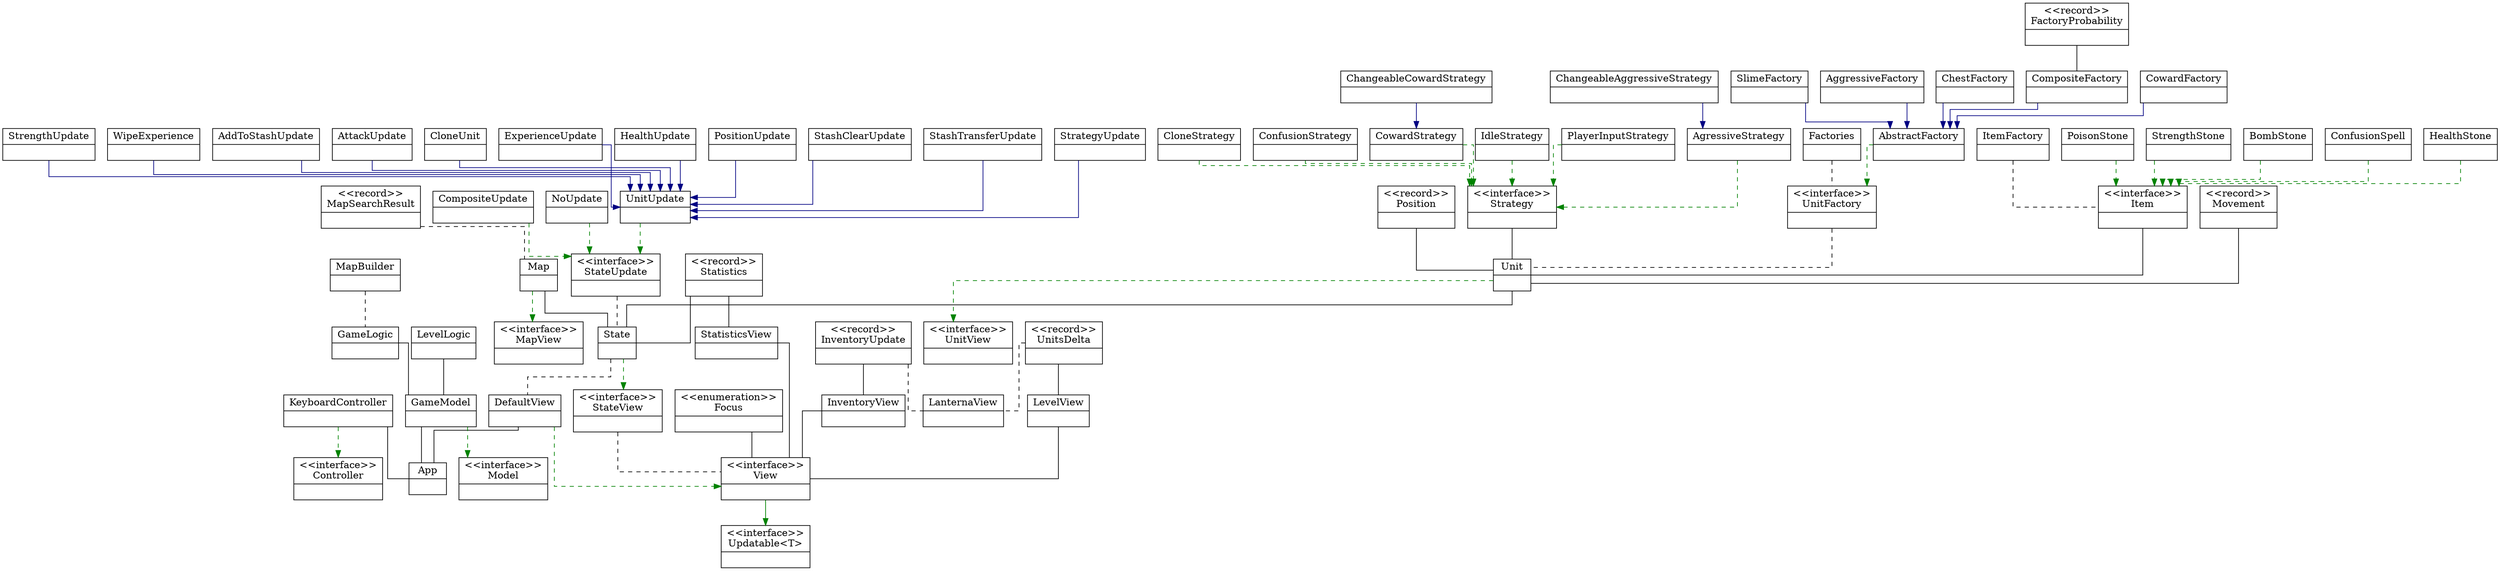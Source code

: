 digraph "Rouge" {

splines  = ortho;
fontname = "Inconsolata";

node [colorscheme = ylgnbu4];
edge [colorscheme = dark28, dir = both];

AbstractFactory              [shape = record, label = "{ AbstractFactory |  }"];
AddToStashUpdate             [shape = record, label = "{ AddToStashUpdate |  }"];
AggressiveFactory            [shape = record, label = "{ AggressiveFactory |  }"];
AgressiveStrategy            [shape = record, label = "{ AgressiveStrategy |  }"];
App                          [shape = record, label = "{ App |  }"];
AttackUpdate                 [shape = record, label = "{ AttackUpdate |  }"];
BombStone                    [shape = record, label = "{ BombStone |  }"];
ChangeableAggressiveStrategy [shape = record, label = "{ ChangeableAggressiveStrategy |  }"];
ChangeableCowardStrategy     [shape = record, label = "{ ChangeableCowardStrategy |  }"];
ChestFactory                 [shape = record, label = "{ ChestFactory |  }"];
CloneStrategy                [shape = record, label = "{ CloneStrategy |  }"];
CloneUnit                    [shape = record, label = "{ CloneUnit |  }"];
CompositeFactory             [shape = record, label = "{ CompositeFactory |  }"];
CompositeUpdate              [shape = record, label = "{ CompositeUpdate |  }"];
ConfusionSpell               [shape = record, label = "{ ConfusionSpell |  }"];
ConfusionStrategy            [shape = record, label = "{ ConfusionStrategy |  }"];
Controller                   [shape = record, label = "{ \<\<interface\>\>\nController |  }"];
CowardFactory                [shape = record, label = "{ CowardFactory |  }"];
CowardStrategy               [shape = record, label = "{ CowardStrategy |  }"];
DefaultView                  [shape = record, label = "{ DefaultView |  }"];
ExperienceUpdate             [shape = record, label = "{ ExperienceUpdate |  }"];
Factories                    [shape = record, label = "{ Factories |  }"];
FactoryProbability           [shape = record, label = "{ \<\<record\>\>\nFactoryProbability |  }"];
Focus                        [shape = record, label = "{ \<\<enumeration\>\>\nFocus |  }"];
GameLogic                    [shape = record, label = "{ GameLogic |  }"];
GameModel                    [shape = record, label = "{ GameModel |  }"];
HealthStone                  [shape = record, label = "{ HealthStone |  }"];
HealthUpdate                 [shape = record, label = "{ HealthUpdate |  }"];
IdleStrategy                 [shape = record, label = "{ IdleStrategy |  }"];
InventoryUpdate              [shape = record, label = "{ \<\<record\>\>\nInventoryUpdate |  }"];
InventoryView                [shape = record, label = "{ InventoryView |  }"];
Item                         [shape = record, label = "{ \<\<interface\>\>\nItem |  }"];
ItemFactory                  [shape = record, label = "{ ItemFactory |  }"];
KeyboardController           [shape = record, label = "{ KeyboardController |  }"];
LanternaView                 [shape = record, label = "{ LanternaView |  }"];
LevelLogic                   [shape = record, label = "{ LevelLogic |  }"];
LevelView                    [shape = record, label = "{ LevelView |  }"];
Map                          [shape = record, label = "{ Map |  }"];
MapBuilder                   [shape = record, label = "{ MapBuilder |  }"];
MapSearchResult              [shape = record, label = "{ \<\<record\>\>\nMapSearchResult |  }"];
MapView                      [shape = record, label = "{ \<\<interface\>\>\nMapView |  }"];
Model                        [shape = record, label = "{ \<\<interface\>\>\nModel |  }"];
Movement                     [shape = record, label = "{ \<\<record\>\>\nMovement |  }"];
NoUpdate                     [shape = record, label = "{ NoUpdate |  }"];
PlayerInputStrategy          [shape = record, label = "{ PlayerInputStrategy |  }"];
PoisonStone                  [shape = record, label = "{ PoisonStone |  }"];
Position                     [shape = record, label = "{ \<\<record\>\>\nPosition |  }"];
PositionUpdate               [shape = record, label = "{ PositionUpdate |  }"];
SlimeFactory                 [shape = record, label = "{ SlimeFactory |  }"];
StashClearUpdate             [shape = record, label = "{ StashClearUpdate |  }"];
StashTransferUpdate          [shape = record, label = "{ StashTransferUpdate |  }"];
State                        [shape = record, label = "{ State |  }"];
StateUpdate                  [shape = record, label = "{ \<\<interface\>\>\nStateUpdate |  }"];
StateView                    [shape = record, label = "{ \<\<interface\>\>\nStateView |  }"];
Statistics                   [shape = record, label = "{ \<\<record\>\>\nStatistics |  }"];
StatisticsView               [shape = record, label = "{ StatisticsView |  }"];
Strategy                     [shape = record, label = "{ \<\<interface\>\>\nStrategy |  }"];
StrategyUpdate               [shape = record, label = "{ StrategyUpdate |  }"];
StrengthStone                [shape = record, label = "{ StrengthStone |  }"];
StrengthUpdate               [shape = record, label = "{ StrengthUpdate |  }"];
Unit                         [shape = record, label = "{ Unit |  }"];
UnitFactory                  [shape = record, label = "{ \<\<interface\>\>\nUnitFactory |  }"];
UnitUpdate                   [shape = record, label = "{ UnitUpdate |  }"];
UnitView                     [shape = record, label = "{ \<\<interface\>\>\nUnitView |  }"];
UnitsDelta                   [shape = record, label = "{ \<\<record\>\>\nUnitsDelta |  }"];
"Updatable<T>"               [shape = record, label = "{ \<\<interface\>\>\nUpdatable\<T\> |  }"];
View                         [shape = record, label = "{ \<\<interface\>\>\nView |  }"];
WipeExperience               [shape = record, label = "{ WipeExperience |  }"];

AbstractFactory              -> UnitFactory                  [color = "#008200", style = dashed, arrowtail = none    , arrowhead = normal  , taillabel = "", label = "", headlabel = ""];
AddToStashUpdate             -> UnitUpdate                   [color = "#000082", style = solid , arrowtail = none    , arrowhead = normal  , taillabel = "", label = "", headlabel = ""];
AggressiveFactory            -> AbstractFactory              [color = "#000082", style = solid , arrowtail = none    , arrowhead = normal  , taillabel = "", label = "", headlabel = ""];
AgressiveStrategy            -> Strategy                     [color = "#008200", style = dashed, arrowtail = none    , arrowhead = normal  , taillabel = "", label = "", headlabel = ""];
AttackUpdate                 -> UnitUpdate                   [color = "#000082", style = solid , arrowtail = none    , arrowhead = normal  , taillabel = "", label = "", headlabel = ""];
BombStone                    -> Item                         [color = "#008200", style = dashed, arrowtail = none    , arrowhead = normal  , taillabel = "", label = "", headlabel = ""];
ChangeableAggressiveStrategy -> AgressiveStrategy            [color = "#000082", style = solid , arrowtail = none    , arrowhead = normal  , taillabel = "", label = "", headlabel = ""];
ChangeableCowardStrategy     -> CowardStrategy               [color = "#000082", style = solid , arrowtail = none    , arrowhead = normal  , taillabel = "", label = "", headlabel = ""];
ChestFactory                 -> AbstractFactory              [color = "#000082", style = solid , arrowtail = none    , arrowhead = normal  , taillabel = "", label = "", headlabel = ""];
CloneStrategy                -> Strategy                     [color = "#008200", style = dashed, arrowtail = none    , arrowhead = normal  , taillabel = "", label = "", headlabel = ""];
CloneUnit                    -> UnitUpdate                   [color = "#000082", style = solid , arrowtail = none    , arrowhead = normal  , taillabel = "", label = "", headlabel = ""];
CompositeFactory             -> AbstractFactory              [color = "#000082", style = solid , arrowtail = none    , arrowhead = normal  , taillabel = "", label = "", headlabel = ""];
CompositeUpdate              -> StateUpdate                  [color = "#008200", style = dashed, arrowtail = none    , arrowhead = normal  , taillabel = "", label = "", headlabel = ""];
ConfusionSpell               -> Item                         [color = "#008200", style = dashed, arrowtail = none    , arrowhead = normal  , taillabel = "", label = "", headlabel = ""];
ConfusionStrategy            -> Strategy                     [color = "#008200", style = dashed, arrowtail = none    , arrowhead = normal  , taillabel = "", label = "", headlabel = ""];
CowardFactory                -> AbstractFactory              [color = "#000082", style = solid , arrowtail = none    , arrowhead = normal  , taillabel = "", label = "", headlabel = ""];
CowardStrategy               -> Strategy                     [color = "#008200", style = dashed, arrowtail = none    , arrowhead = normal  , taillabel = "", label = "", headlabel = ""];
DefaultView                  -> View                         [color = "#008200", style = dashed, arrowtail = none    , arrowhead = normal  , taillabel = "", label = "", headlabel = ""];
ExperienceUpdate             -> UnitUpdate                   [color = "#000082", style = solid , arrowtail = none    , arrowhead = normal  , taillabel = "", label = "", headlabel = ""];
GameModel                    -> Model                        [color = "#008200", style = dashed, arrowtail = none    , arrowhead = normal  , taillabel = "", label = "", headlabel = ""];
HealthStone                  -> Item                         [color = "#008200", style = dashed, arrowtail = none    , arrowhead = normal  , taillabel = "", label = "", headlabel = ""];
HealthUpdate                 -> UnitUpdate                   [color = "#000082", style = solid , arrowtail = none    , arrowhead = normal  , taillabel = "", label = "", headlabel = ""];
IdleStrategy                 -> Strategy                     [color = "#008200", style = dashed, arrowtail = none    , arrowhead = normal  , taillabel = "", label = "", headlabel = ""];
KeyboardController           -> Controller                   [color = "#008200", style = dashed, arrowtail = none    , arrowhead = normal  , taillabel = "", label = "", headlabel = ""];
Map                          -> MapView                      [color = "#008200", style = dashed, arrowtail = none    , arrowhead = normal  , taillabel = "", label = "", headlabel = ""];
NoUpdate                     -> StateUpdate                  [color = "#008200", style = dashed, arrowtail = none    , arrowhead = normal  , taillabel = "", label = "", headlabel = ""];
PlayerInputStrategy          -> Strategy                     [color = "#008200", style = dashed, arrowtail = none    , arrowhead = normal  , taillabel = "", label = "", headlabel = ""];
PoisonStone                  -> Item                         [color = "#008200", style = dashed, arrowtail = none    , arrowhead = normal  , taillabel = "", label = "", headlabel = ""];
PositionUpdate               -> UnitUpdate                   [color = "#000082", style = solid , arrowtail = none    , arrowhead = normal  , taillabel = "", label = "", headlabel = ""];
SlimeFactory                 -> AbstractFactory              [color = "#000082", style = solid , arrowtail = none    , arrowhead = normal  , taillabel = "", label = "", headlabel = ""];
StashClearUpdate             -> UnitUpdate                   [color = "#000082", style = solid , arrowtail = none    , arrowhead = normal  , taillabel = "", label = "", headlabel = ""];
StashTransferUpdate          -> UnitUpdate                   [color = "#000082", style = solid , arrowtail = none    , arrowhead = normal  , taillabel = "", label = "", headlabel = ""];
State                        -> StateView                    [color = "#008200", style = dashed, arrowtail = none    , arrowhead = normal  , taillabel = "", label = "", headlabel = ""];
StrategyUpdate               -> UnitUpdate                   [color = "#000082", style = solid , arrowtail = none    , arrowhead = normal  , taillabel = "", label = "", headlabel = ""];
StrengthStone                -> Item                         [color = "#008200", style = dashed, arrowtail = none    , arrowhead = normal  , taillabel = "", label = "", headlabel = ""];
StrengthUpdate               -> UnitUpdate                   [color = "#000082", style = solid , arrowtail = none    , arrowhead = normal  , taillabel = "", label = "", headlabel = ""];
Unit                         -> UnitView                     [color = "#008200", style = dashed, arrowtail = none    , arrowhead = normal  , taillabel = "", label = "", headlabel = ""];
UnitUpdate                   -> StateUpdate                  [color = "#008200", style = dashed, arrowtail = none    , arrowhead = normal  , taillabel = "", label = "", headlabel = ""];
View                         -> "Updatable<T>"               [color = "#008200", style = solid , arrowtail = none    , arrowhead = normal  , taillabel = "", label = "", headlabel = ""];
WipeExperience               -> UnitUpdate                   [color = "#000082", style = solid , arrowtail = none    , arrowhead = normal  , taillabel = "", label = "", headlabel = ""];

// Unit relations
Strategy -> Unit  [arrowhead = none, arrowtail = none]
Unit -> State     [arrowhead = none, arrowtail = none]
UnitFactory -> Unit [arrowhead = none, arrowtail = none, style = dashed]
Movement -> Unit [arrowhead = none, arrowtail = none]
Position -> Unit [arrowhead = none, arrowtail = none]

// App relations
GameModel -> App [arrowhead = none, arrowtail = none]
DefaultView -> App [arrowhead = none, arrowtail = none]
KeyboardController -> App [arrowhead = none, arrowtail = none]

// GameModel relations
GameLogic -> GameModel [arrowhead = none, arrowtail = none]
LevelLogic -> GameModel [arrowhead = none, arrowtail = none]
MapBuilder -> GameLogic [arrowhead = none, arrowtail = none, style = dashed]

// State relations
StateView -> View [arrowhead = none, arrowtail = none, style = dashed]
StateUpdate -> State [arrowhead = none, arrowtail = none, style = dashed]
Map -> State [arrowhead = none, arrowtail = none]
Statistics -> State [arrowhead = none, arrowtail = none]
MapSearchResult -> Map [arrowhead = none, arrowtail = none, style = dashed]

// Item realtions
Item -> Unit [arrowhead = none, arrowtail = none]
ItemFactory -> Item [arrowhead = none, arrowtail = none, style = dashed]

// Factories
Factories -> UnitFactory [arrowhead = none, arrowtail = none, style = dashed]
FactoryProbability -> CompositeFactory [arrowhead = none, arrowtail = none]

// View relations
Focus -> View [arrowhead = none, arrowtail = none]
InventoryView -> View [arrowhead = none, arrowtail = none]
LevelView -> View [arrowhead = none, arrowtail = none]
StatisticsView -> View [arrowhead = none, arrowtail = none]
Statistics -> StatisticsView [arrowhead = none, arrowtail = none]
InventoryUpdate -> InventoryView [arrowhead = none, arrowtail = none]
UnitsDelta -> LevelView [arrowhead = none, arrowtail = none]
State -> DefaultView [arrowhead = none, arrowtail = none, style = dashed]

InventoryUpdate -> LanternaView [arrowhead = none, arrowtail = none, style = dashed]
UnitsDelta -> LanternaView [arrowhead = none, arrowtail = none, style = dashed]
}

